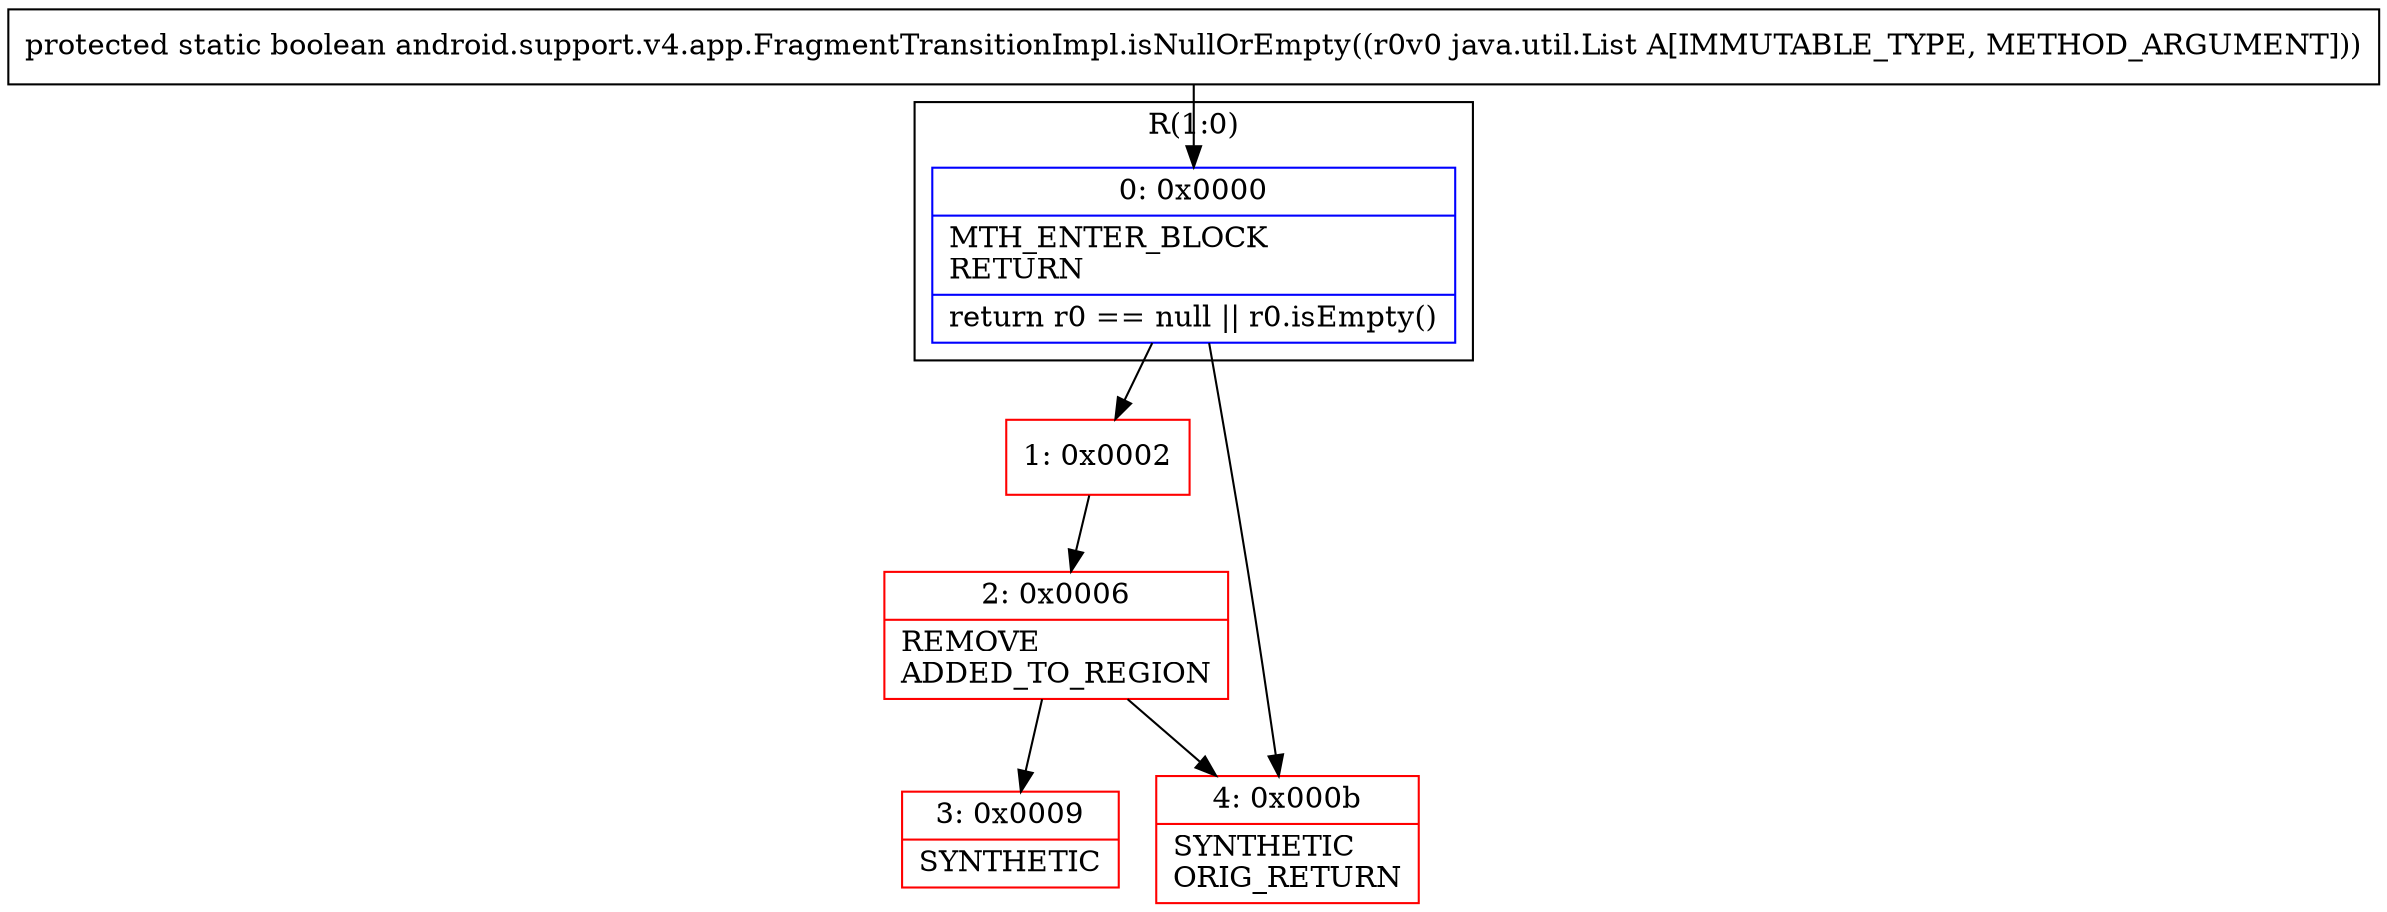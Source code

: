 digraph "CFG forandroid.support.v4.app.FragmentTransitionImpl.isNullOrEmpty(Ljava\/util\/List;)Z" {
subgraph cluster_Region_1420635594 {
label = "R(1:0)";
node [shape=record,color=blue];
Node_0 [shape=record,label="{0\:\ 0x0000|MTH_ENTER_BLOCK\lRETURN\l|return r0 == null \|\| r0.isEmpty()\l}"];
}
Node_1 [shape=record,color=red,label="{1\:\ 0x0002}"];
Node_2 [shape=record,color=red,label="{2\:\ 0x0006|REMOVE\lADDED_TO_REGION\l}"];
Node_3 [shape=record,color=red,label="{3\:\ 0x0009|SYNTHETIC\l}"];
Node_4 [shape=record,color=red,label="{4\:\ 0x000b|SYNTHETIC\lORIG_RETURN\l}"];
MethodNode[shape=record,label="{protected static boolean android.support.v4.app.FragmentTransitionImpl.isNullOrEmpty((r0v0 java.util.List A[IMMUTABLE_TYPE, METHOD_ARGUMENT])) }"];
MethodNode -> Node_0;
Node_0 -> Node_1;
Node_0 -> Node_4;
Node_1 -> Node_2;
Node_2 -> Node_3;
Node_2 -> Node_4;
}

